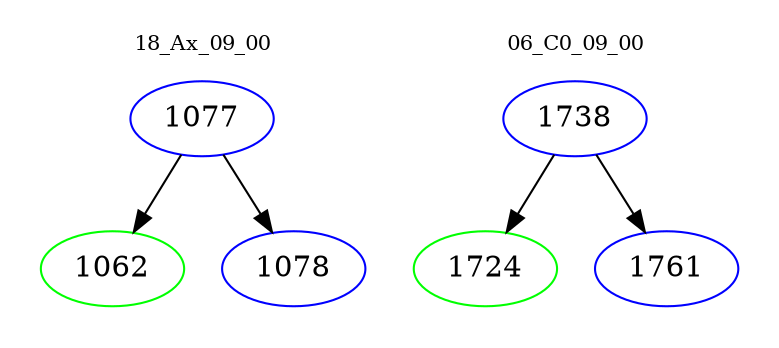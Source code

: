 digraph{
subgraph cluster_0 {
color = white
label = "18_Ax_09_00";
fontsize=10;
T0_1077 [label="1077", color="blue"]
T0_1077 -> T0_1062 [color="black"]
T0_1062 [label="1062", color="green"]
T0_1077 -> T0_1078 [color="black"]
T0_1078 [label="1078", color="blue"]
}
subgraph cluster_1 {
color = white
label = "06_C0_09_00";
fontsize=10;
T1_1738 [label="1738", color="blue"]
T1_1738 -> T1_1724 [color="black"]
T1_1724 [label="1724", color="green"]
T1_1738 -> T1_1761 [color="black"]
T1_1761 [label="1761", color="blue"]
}
}
